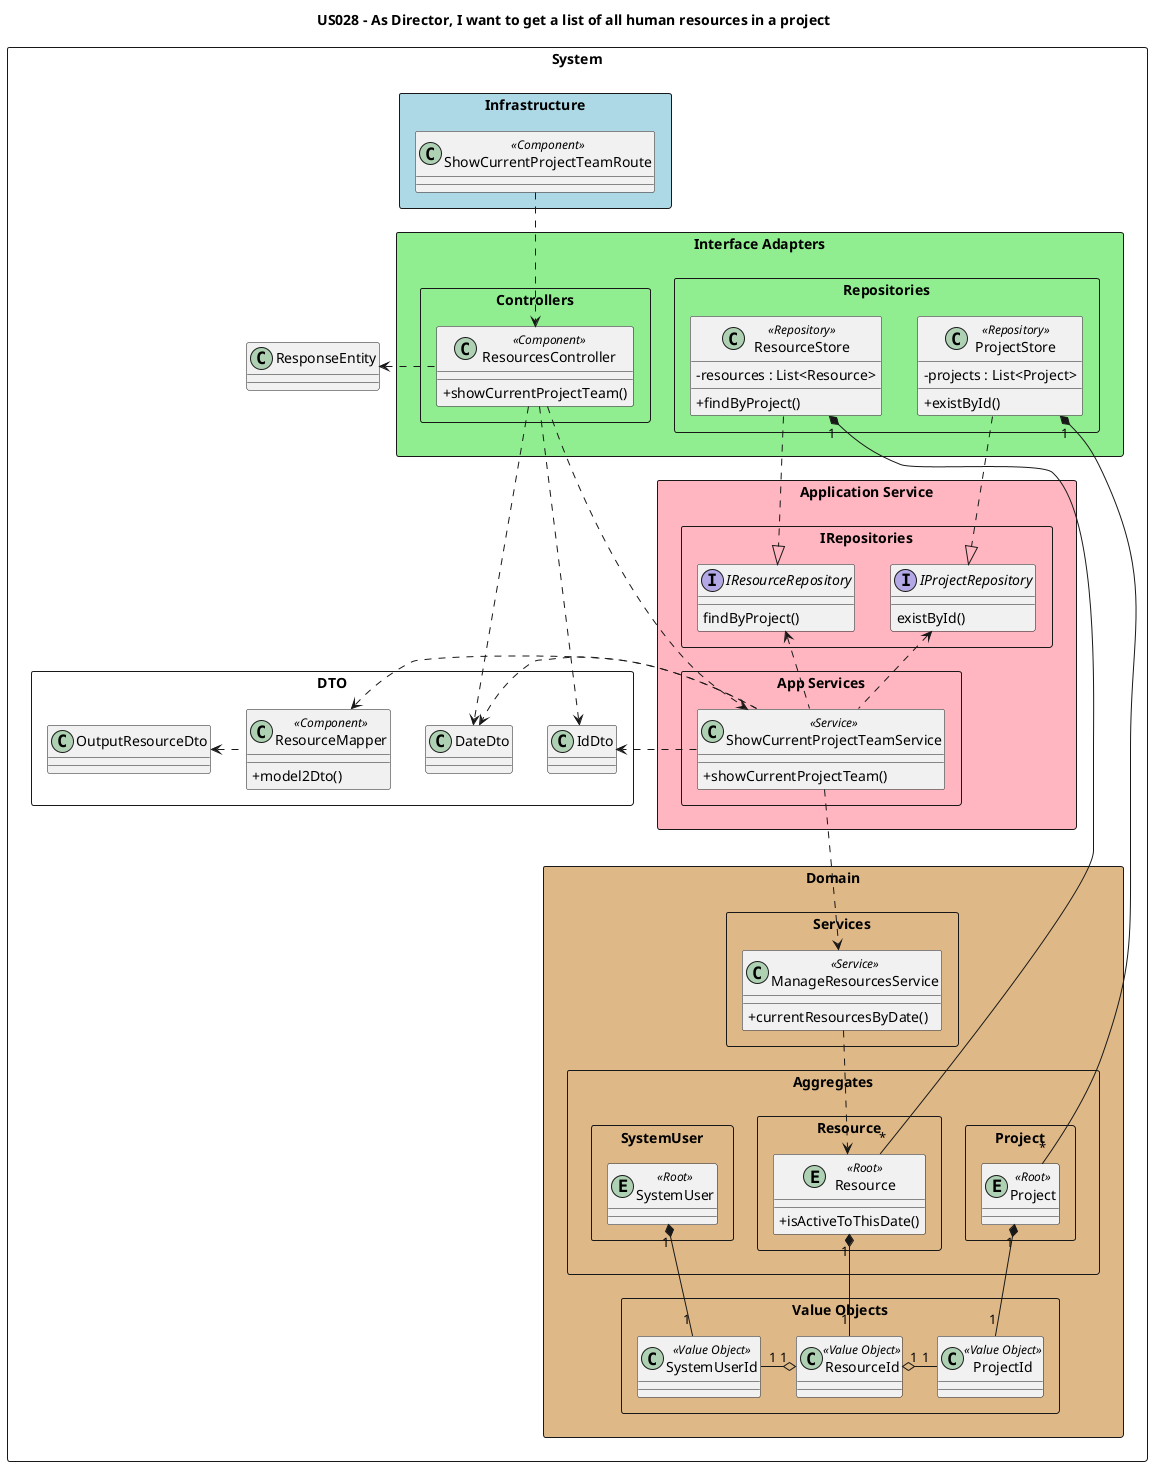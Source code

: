 @startuml
'https://plantuml.com/class-diagram

skinparam classAttributeIconSize 0

title US028 - As Director, I want to get a list of all human resources in a project

package "System" <<Rectangle>> {

package "Infrastructure" <<Rectangle>> #lightblue  {
class "ShowCurrentProjectTeamRoute" as route << Component >>
}

package "Interface Adapters" <<Rectangle>> #lightgreen {
package "Controllers" <<rectangle>>{
class "ResourcesController" as ctrl << Component >> {
+showCurrentProjectTeam()
}
}
package "Repositories" <<rectangle>>{
class "ResourceStore" as rStore <<Repository>> {
-resources : List<Resource>
+findByProject()
}
class "ProjectStore" as pStore <<Repository>> {
-projects : List<Project>
+existById()
}
}
}

package "Application Service" <<Rectangle>> #lightpink{
package "App Services" <<rectangle>>{
class "ShowCurrentProjectTeamService" as srv <<Service>> {
+showCurrentProjectTeam()
}
}
package "IRepositories" <<rectangle>>{
interface "IProjectRepository" as projRepo{
existById()
}
interface "IResourceRepository" as resRepo{
findByProject()
}
}
}

package "Domain" <<Rectangle>> #burlywood{

package "Aggregates" <<Rectangle>>{
package "Project" <<Rectangle>>{
entity "Project" as proj << Root >>
}

package "Resource" <<Rectangle>>{
entity "Resource" as res << Root >>{
+isActiveToThisDate()
}
}

package "SystemUser" <<Rectangle>>{
entity "SystemUser" as user << Root >>
}
}

package "Value Objects" <<Rectangle>>{
class "SystemUserId" as userId << Value Object >>
class "ResourceId" as resId << Value Object >>
class "ProjectId" as pId << Value Object >>
}

package "Services" <<Rectangle>>{
class "ManageResourcesService" as dsrv <<Service>>{
+currentResourcesByDate()
}
}
}

package "DTO" <<Rectangle>>{
class "ResourceMapper" as map << Component >>{
+model2Dto()
}
class "IdDto" as dataDto
class "DateDto" as dateDto
class "OutputResourceDto" as dto
}

class "ResponseEntity" as json

}



res "1"*-d-"1" resId
proj "1"*-d-"1" pId
user "1"*-d-"1" userId
resId "1" o- "1" pId
resId "1" o- "1" userId

projRepo <|.u. pStore
resRepo <|.u. rStore

rStore "1"*--"*" res
pStore "1"*--"*" proj

srv .u.> projRepo
srv .u.> resRepo
srv ...> dsrv
srv .u.> map

dsrv ..> res

ctrl .r.> dataDto
ctrl .r.> dateDto
srv .r.> dataDto
srv .r.> dateDto
map .l.> dto
ctrl .l.> json

ctrl .d.> srv

route .d.> ctrl

@enduml